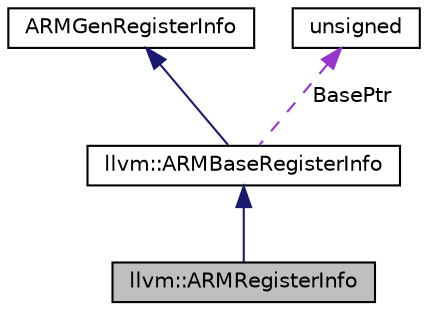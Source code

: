 digraph "llvm::ARMRegisterInfo"
{
 // LATEX_PDF_SIZE
  bgcolor="transparent";
  edge [fontname="Helvetica",fontsize="10",labelfontname="Helvetica",labelfontsize="10"];
  node [fontname="Helvetica",fontsize="10",shape="box"];
  Node1 [label="llvm::ARMRegisterInfo",height=0.2,width=0.4,color="black", fillcolor="grey75", style="filled", fontcolor="black",tooltip=" "];
  Node2 -> Node1 [dir="back",color="midnightblue",fontsize="10",style="solid",fontname="Helvetica"];
  Node2 [label="llvm::ARMBaseRegisterInfo",height=0.2,width=0.4,color="black",URL="$classllvm_1_1ARMBaseRegisterInfo.html",tooltip=" "];
  Node3 -> Node2 [dir="back",color="midnightblue",fontsize="10",style="solid",fontname="Helvetica"];
  Node3 [label="ARMGenRegisterInfo",height=0.2,width=0.4,color="black",URL="$classARMGenRegisterInfo.html",tooltip=" "];
  Node4 -> Node2 [dir="back",color="darkorchid3",fontsize="10",style="dashed",label=" BasePtr" ,fontname="Helvetica"];
  Node4 [label="unsigned",height=0.2,width=0.4,color="black",URL="$classunsigned.html",tooltip=" "];
}

